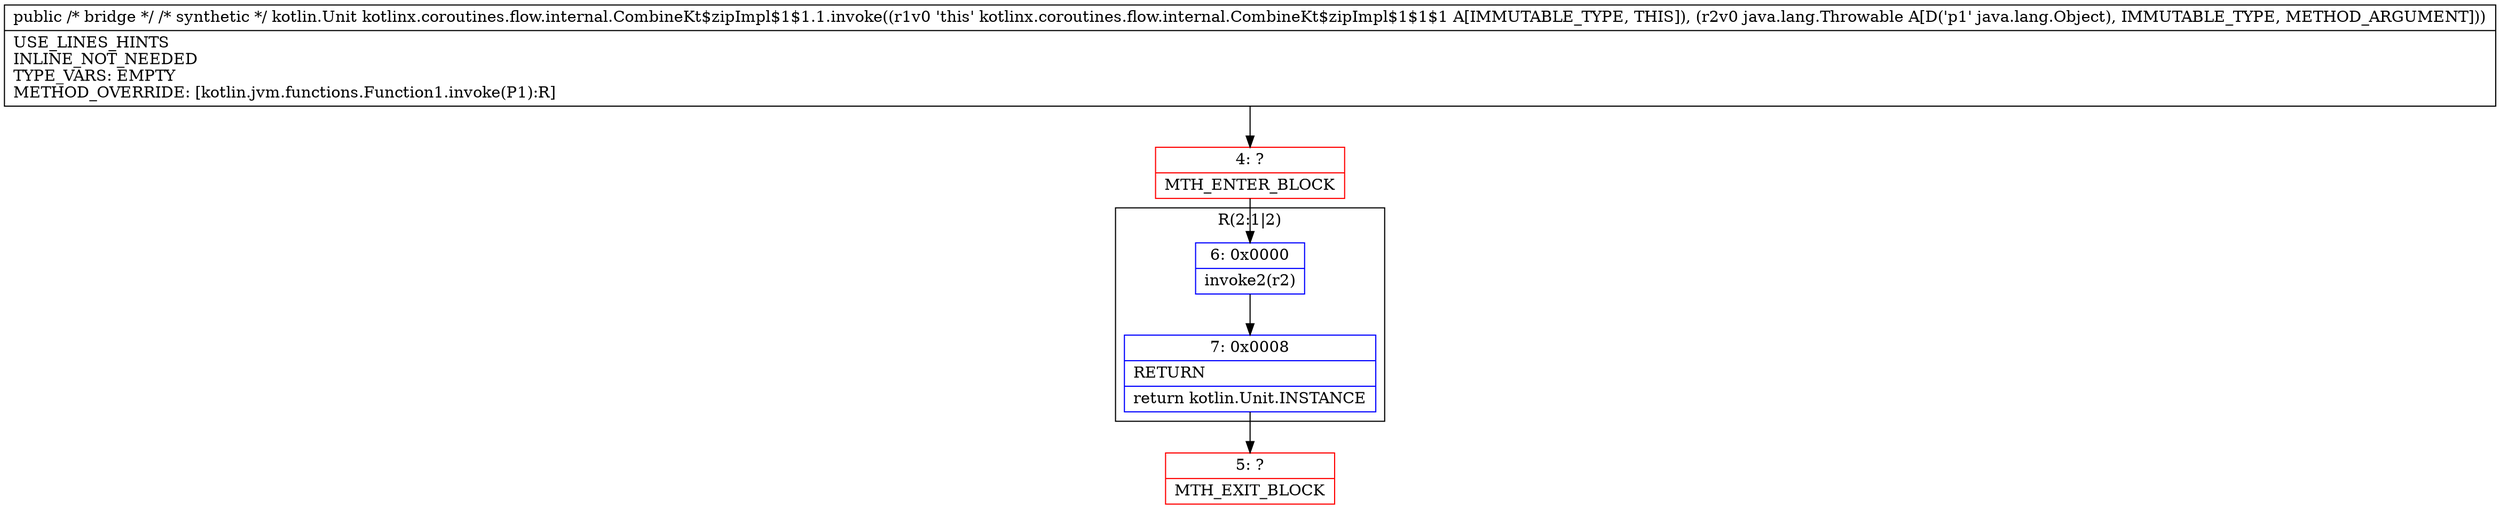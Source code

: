digraph "CFG forkotlinx.coroutines.flow.internal.CombineKt$zipImpl$1$1.1.invoke(Ljava\/lang\/Object;)Ljava\/lang\/Object;" {
subgraph cluster_Region_1007885058 {
label = "R(2:1|2)";
node [shape=record,color=blue];
Node_6 [shape=record,label="{6\:\ 0x0000|invoke2(r2)\l}"];
Node_7 [shape=record,label="{7\:\ 0x0008|RETURN\l|return kotlin.Unit.INSTANCE\l}"];
}
Node_4 [shape=record,color=red,label="{4\:\ ?|MTH_ENTER_BLOCK\l}"];
Node_5 [shape=record,color=red,label="{5\:\ ?|MTH_EXIT_BLOCK\l}"];
MethodNode[shape=record,label="{public \/* bridge *\/ \/* synthetic *\/ kotlin.Unit kotlinx.coroutines.flow.internal.CombineKt$zipImpl$1$1.1.invoke((r1v0 'this' kotlinx.coroutines.flow.internal.CombineKt$zipImpl$1$1$1 A[IMMUTABLE_TYPE, THIS]), (r2v0 java.lang.Throwable A[D('p1' java.lang.Object), IMMUTABLE_TYPE, METHOD_ARGUMENT]))  | USE_LINES_HINTS\lINLINE_NOT_NEEDED\lTYPE_VARS: EMPTY\lMETHOD_OVERRIDE: [kotlin.jvm.functions.Function1.invoke(P1):R]\l}"];
MethodNode -> Node_4;Node_6 -> Node_7;
Node_7 -> Node_5;
Node_4 -> Node_6;
}

